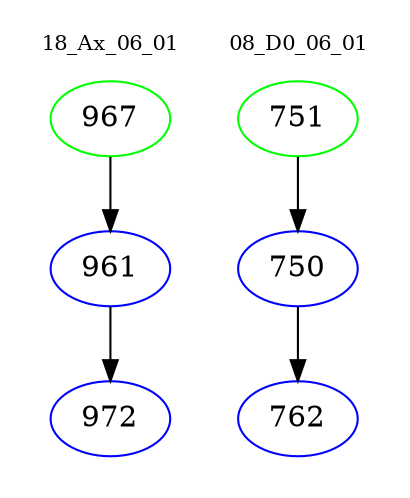 digraph{
subgraph cluster_0 {
color = white
label = "18_Ax_06_01";
fontsize=10;
T0_967 [label="967", color="green"]
T0_967 -> T0_961 [color="black"]
T0_961 [label="961", color="blue"]
T0_961 -> T0_972 [color="black"]
T0_972 [label="972", color="blue"]
}
subgraph cluster_1 {
color = white
label = "08_D0_06_01";
fontsize=10;
T1_751 [label="751", color="green"]
T1_751 -> T1_750 [color="black"]
T1_750 [label="750", color="blue"]
T1_750 -> T1_762 [color="black"]
T1_762 [label="762", color="blue"]
}
}
